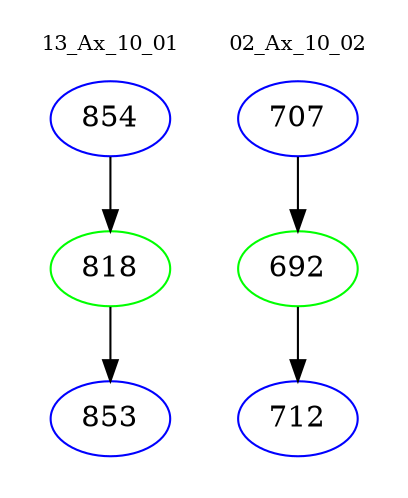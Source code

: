 digraph{
subgraph cluster_0 {
color = white
label = "13_Ax_10_01";
fontsize=10;
T0_854 [label="854", color="blue"]
T0_854 -> T0_818 [color="black"]
T0_818 [label="818", color="green"]
T0_818 -> T0_853 [color="black"]
T0_853 [label="853", color="blue"]
}
subgraph cluster_1 {
color = white
label = "02_Ax_10_02";
fontsize=10;
T1_707 [label="707", color="blue"]
T1_707 -> T1_692 [color="black"]
T1_692 [label="692", color="green"]
T1_692 -> T1_712 [color="black"]
T1_712 [label="712", color="blue"]
}
}
